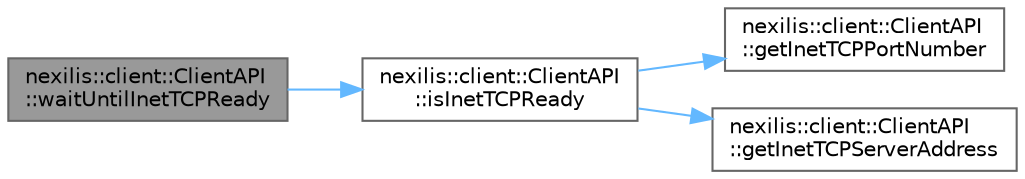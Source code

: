 digraph "nexilis::client::ClientAPI::waitUntilInetTCPReady"
{
 // LATEX_PDF_SIZE
  bgcolor="transparent";
  edge [fontname=Helvetica,fontsize=10,labelfontname=Helvetica,labelfontsize=10];
  node [fontname=Helvetica,fontsize=10,shape=box,height=0.2,width=0.4];
  rankdir="LR";
  Node1 [id="Node000001",label="nexilis::client::ClientAPI\l::waitUntilInetTCPReady",height=0.2,width=0.4,color="gray40", fillcolor="grey60", style="filled", fontcolor="black",tooltip="Steal the runtime until af_inet TCP connection is ready."];
  Node1 -> Node2 [id="edge1_Node000001_Node000002",color="steelblue1",style="solid",tooltip=" "];
  Node2 [id="Node000002",label="nexilis::client::ClientAPI\l::isInetTCPReady",height=0.2,width=0.4,color="grey40", fillcolor="white", style="filled",URL="$d5/da0/classnexilis_1_1client_1_1ClientAPI.html#aed14aeef5e50d2815d6b7c93dcbcf289",tooltip="If the client TCP af_inet connection is ready."];
  Node2 -> Node3 [id="edge2_Node000002_Node000003",color="steelblue1",style="solid",tooltip=" "];
  Node3 [id="Node000003",label="nexilis::client::ClientAPI\l::getInetTCPPortNumber",height=0.2,width=0.4,color="grey40", fillcolor="white", style="filled",URL="$d5/da0/classnexilis_1_1client_1_1ClientAPI.html#adcccd3bc44afffd4c958053974056750",tooltip=" "];
  Node2 -> Node4 [id="edge3_Node000002_Node000004",color="steelblue1",style="solid",tooltip=" "];
  Node4 [id="Node000004",label="nexilis::client::ClientAPI\l::getInetTCPServerAddress",height=0.2,width=0.4,color="grey40", fillcolor="white", style="filled",URL="$d5/da0/classnexilis_1_1client_1_1ClientAPI.html#a3be92a07de9c7a79109dcc16f0b40d05",tooltip="af_inet TCP."];
}
